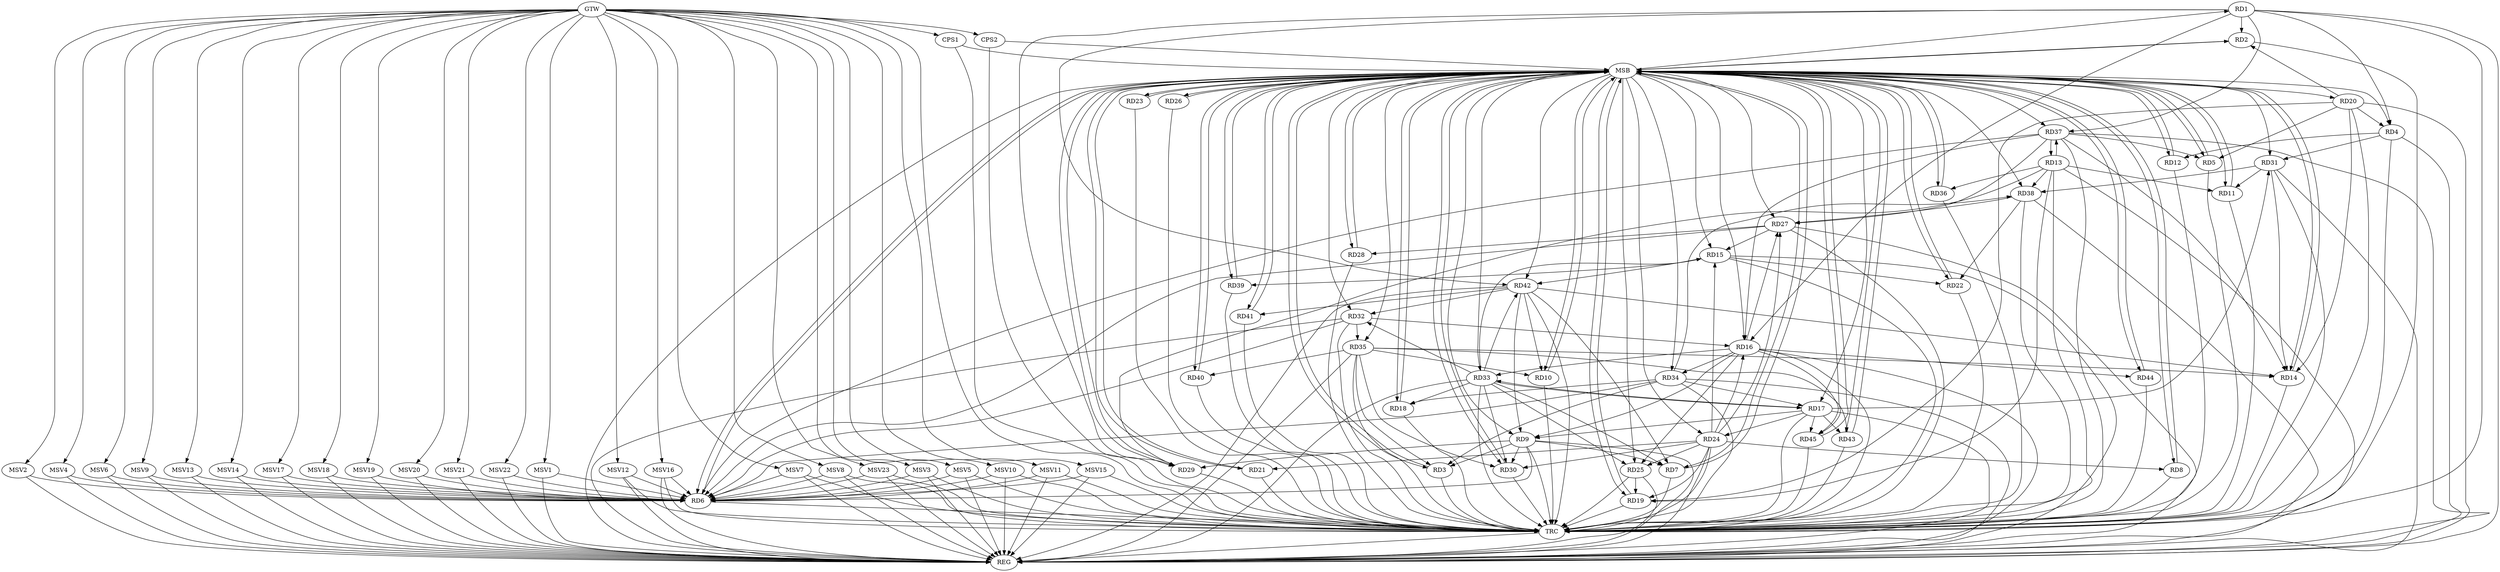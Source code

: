 strict digraph G {
  RD1 [ label="RD1" ];
  RD2 [ label="RD2" ];
  RD3 [ label="RD3" ];
  RD4 [ label="RD4" ];
  RD5 [ label="RD5" ];
  RD6 [ label="RD6" ];
  RD7 [ label="RD7" ];
  RD8 [ label="RD8" ];
  RD9 [ label="RD9" ];
  RD10 [ label="RD10" ];
  RD11 [ label="RD11" ];
  RD12 [ label="RD12" ];
  RD13 [ label="RD13" ];
  RD14 [ label="RD14" ];
  RD15 [ label="RD15" ];
  RD16 [ label="RD16" ];
  RD17 [ label="RD17" ];
  RD18 [ label="RD18" ];
  RD19 [ label="RD19" ];
  RD20 [ label="RD20" ];
  RD21 [ label="RD21" ];
  RD22 [ label="RD22" ];
  RD23 [ label="RD23" ];
  RD24 [ label="RD24" ];
  RD25 [ label="RD25" ];
  RD26 [ label="RD26" ];
  RD27 [ label="RD27" ];
  RD28 [ label="RD28" ];
  RD29 [ label="RD29" ];
  RD30 [ label="RD30" ];
  RD31 [ label="RD31" ];
  RD32 [ label="RD32" ];
  RD33 [ label="RD33" ];
  RD34 [ label="RD34" ];
  RD35 [ label="RD35" ];
  RD36 [ label="RD36" ];
  RD37 [ label="RD37" ];
  RD38 [ label="RD38" ];
  RD39 [ label="RD39" ];
  RD40 [ label="RD40" ];
  RD41 [ label="RD41" ];
  RD42 [ label="RD42" ];
  RD43 [ label="RD43" ];
  RD44 [ label="RD44" ];
  RD45 [ label="RD45" ];
  CPS1 [ label="CPS1" ];
  CPS2 [ label="CPS2" ];
  GTW [ label="GTW" ];
  REG [ label="REG" ];
  MSB [ label="MSB" ];
  TRC [ label="TRC" ];
  MSV1 [ label="MSV1" ];
  MSV2 [ label="MSV2" ];
  MSV3 [ label="MSV3" ];
  MSV4 [ label="MSV4" ];
  MSV5 [ label="MSV5" ];
  MSV6 [ label="MSV6" ];
  MSV7 [ label="MSV7" ];
  MSV8 [ label="MSV8" ];
  MSV9 [ label="MSV9" ];
  MSV10 [ label="MSV10" ];
  MSV11 [ label="MSV11" ];
  MSV12 [ label="MSV12" ];
  MSV13 [ label="MSV13" ];
  MSV14 [ label="MSV14" ];
  MSV15 [ label="MSV15" ];
  MSV16 [ label="MSV16" ];
  MSV17 [ label="MSV17" ];
  MSV18 [ label="MSV18" ];
  MSV19 [ label="MSV19" ];
  MSV20 [ label="MSV20" ];
  MSV21 [ label="MSV21" ];
  MSV22 [ label="MSV22" ];
  MSV23 [ label="MSV23" ];
  RD1 -> RD2;
  RD1 -> RD4;
  RD1 -> RD16;
  RD1 -> RD29;
  RD1 -> RD37;
  RD1 -> RD42;
  RD20 -> RD2;
  RD9 -> RD3;
  RD34 -> RD3;
  RD35 -> RD3;
  RD4 -> RD12;
  RD20 -> RD4;
  RD4 -> RD31;
  RD20 -> RD5;
  RD37 -> RD5;
  RD9 -> RD6;
  RD27 -> RD6;
  RD32 -> RD6;
  RD34 -> RD6;
  RD37 -> RD6;
  RD9 -> RD7;
  RD33 -> RD7;
  RD42 -> RD7;
  RD24 -> RD8;
  RD16 -> RD9;
  RD17 -> RD9;
  RD9 -> RD29;
  RD9 -> RD30;
  RD42 -> RD9;
  RD35 -> RD10;
  RD42 -> RD10;
  RD13 -> RD11;
  RD31 -> RD11;
  RD13 -> RD19;
  RD13 -> RD29;
  RD13 -> RD36;
  RD13 -> RD37;
  RD37 -> RD13;
  RD13 -> RD38;
  RD20 -> RD14;
  RD31 -> RD14;
  RD35 -> RD14;
  RD37 -> RD14;
  RD42 -> RD14;
  RD15 -> RD22;
  RD24 -> RD15;
  RD27 -> RD15;
  RD33 -> RD15;
  RD15 -> RD39;
  RD15 -> RD42;
  RD24 -> RD16;
  RD16 -> RD25;
  RD16 -> RD27;
  RD32 -> RD16;
  RD16 -> RD33;
  RD16 -> RD34;
  RD37 -> RD16;
  RD16 -> RD44;
  RD16 -> RD45;
  RD17 -> RD24;
  RD17 -> RD31;
  RD17 -> RD33;
  RD33 -> RD17;
  RD34 -> RD17;
  RD17 -> RD43;
  RD17 -> RD45;
  RD33 -> RD18;
  RD34 -> RD18;
  RD20 -> RD19;
  RD24 -> RD19;
  RD25 -> RD19;
  RD24 -> RD21;
  RD38 -> RD22;
  RD24 -> RD25;
  RD24 -> RD27;
  RD24 -> RD30;
  RD33 -> RD25;
  RD27 -> RD28;
  RD37 -> RD27;
  RD38 -> RD27;
  RD33 -> RD30;
  RD35 -> RD30;
  RD31 -> RD38;
  RD33 -> RD32;
  RD32 -> RD35;
  RD42 -> RD32;
  RD33 -> RD42;
  RD34 -> RD38;
  RD35 -> RD40;
  RD35 -> RD43;
  RD42 -> RD41;
  GTW -> CPS1;
  GTW -> CPS2;
  RD1 -> REG;
  RD4 -> REG;
  RD9 -> REG;
  RD13 -> REG;
  RD15 -> REG;
  RD16 -> REG;
  RD17 -> REG;
  RD20 -> REG;
  RD24 -> REG;
  RD25 -> REG;
  RD27 -> REG;
  RD31 -> REG;
  RD32 -> REG;
  RD33 -> REG;
  RD34 -> REG;
  RD35 -> REG;
  RD37 -> REG;
  RD38 -> REG;
  RD42 -> REG;
  RD2 -> MSB;
  MSB -> RD1;
  MSB -> RD22;
  MSB -> RD28;
  MSB -> RD29;
  MSB -> RD36;
  MSB -> REG;
  RD3 -> MSB;
  MSB -> RD5;
  MSB -> RD10;
  MSB -> RD18;
  MSB -> RD24;
  MSB -> RD32;
  MSB -> RD37;
  MSB -> RD42;
  MSB -> RD43;
  RD5 -> MSB;
  MSB -> RD8;
  RD6 -> MSB;
  RD7 -> MSB;
  MSB -> RD3;
  MSB -> RD12;
  MSB -> RD35;
  RD8 -> MSB;
  MSB -> RD21;
  MSB -> RD38;
  RD10 -> MSB;
  MSB -> RD16;
  MSB -> RD33;
  RD11 -> MSB;
  MSB -> RD4;
  MSB -> RD20;
  MSB -> RD26;
  MSB -> RD34;
  RD12 -> MSB;
  MSB -> RD2;
  MSB -> RD6;
  MSB -> RD17;
  MSB -> RD30;
  MSB -> RD45;
  RD14 -> MSB;
  MSB -> RD25;
  MSB -> RD39;
  RD18 -> MSB;
  RD19 -> MSB;
  MSB -> RD9;
  MSB -> RD23;
  MSB -> RD31;
  RD21 -> MSB;
  MSB -> RD19;
  RD22 -> MSB;
  MSB -> RD40;
  RD23 -> MSB;
  MSB -> RD27;
  MSB -> RD44;
  RD26 -> MSB;
  MSB -> RD11;
  RD28 -> MSB;
  RD29 -> MSB;
  RD30 -> MSB;
  MSB -> RD15;
  MSB -> RD41;
  RD36 -> MSB;
  RD39 -> MSB;
  RD40 -> MSB;
  MSB -> RD14;
  RD41 -> MSB;
  RD43 -> MSB;
  RD44 -> MSB;
  RD45 -> MSB;
  MSB -> RD7;
  CPS1 -> MSB;
  CPS2 -> MSB;
  RD1 -> TRC;
  RD2 -> TRC;
  RD3 -> TRC;
  RD4 -> TRC;
  RD5 -> TRC;
  RD6 -> TRC;
  RD7 -> TRC;
  RD8 -> TRC;
  RD9 -> TRC;
  RD10 -> TRC;
  RD11 -> TRC;
  RD12 -> TRC;
  RD13 -> TRC;
  RD14 -> TRC;
  RD15 -> TRC;
  RD16 -> TRC;
  RD17 -> TRC;
  RD18 -> TRC;
  RD19 -> TRC;
  RD20 -> TRC;
  RD21 -> TRC;
  RD22 -> TRC;
  RD23 -> TRC;
  RD24 -> TRC;
  RD25 -> TRC;
  RD26 -> TRC;
  RD27 -> TRC;
  RD28 -> TRC;
  RD29 -> TRC;
  RD30 -> TRC;
  RD31 -> TRC;
  RD32 -> TRC;
  RD33 -> TRC;
  RD34 -> TRC;
  RD35 -> TRC;
  RD36 -> TRC;
  RD37 -> TRC;
  RD38 -> TRC;
  RD39 -> TRC;
  RD40 -> TRC;
  RD41 -> TRC;
  RD42 -> TRC;
  RD43 -> TRC;
  RD44 -> TRC;
  RD45 -> TRC;
  CPS1 -> TRC;
  CPS2 -> TRC;
  GTW -> TRC;
  TRC -> REG;
  MSV1 -> RD6;
  MSV2 -> RD6;
  MSV3 -> RD6;
  MSV4 -> RD6;
  MSV5 -> RD6;
  MSV6 -> RD6;
  MSV7 -> RD6;
  GTW -> MSV1;
  MSV1 -> REG;
  GTW -> MSV2;
  MSV2 -> REG;
  GTW -> MSV3;
  MSV3 -> REG;
  MSV3 -> TRC;
  GTW -> MSV4;
  MSV4 -> REG;
  GTW -> MSV5;
  MSV5 -> REG;
  MSV5 -> TRC;
  GTW -> MSV6;
  MSV6 -> REG;
  GTW -> MSV7;
  MSV7 -> REG;
  MSV7 -> TRC;
  MSV8 -> RD6;
  MSV9 -> RD6;
  MSV10 -> RD6;
  MSV11 -> RD6;
  GTW -> MSV8;
  MSV8 -> REG;
  MSV8 -> TRC;
  GTW -> MSV9;
  MSV9 -> REG;
  GTW -> MSV10;
  MSV10 -> REG;
  MSV10 -> TRC;
  GTW -> MSV11;
  MSV11 -> REG;
  MSV11 -> TRC;
  MSV12 -> RD6;
  GTW -> MSV12;
  MSV12 -> REG;
  MSV12 -> TRC;
  MSV13 -> RD6;
  MSV14 -> RD6;
  GTW -> MSV13;
  MSV13 -> REG;
  GTW -> MSV14;
  MSV14 -> REG;
  MSV15 -> RD6;
  MSV16 -> RD6;
  GTW -> MSV15;
  MSV15 -> REG;
  MSV15 -> TRC;
  GTW -> MSV16;
  MSV16 -> REG;
  MSV16 -> TRC;
  MSV17 -> RD6;
  GTW -> MSV17;
  MSV17 -> REG;
  MSV18 -> RD6;
  MSV19 -> RD6;
  GTW -> MSV18;
  MSV18 -> REG;
  GTW -> MSV19;
  MSV19 -> REG;
  MSV20 -> RD6;
  MSV21 -> RD6;
  MSV22 -> RD6;
  MSV23 -> RD6;
  GTW -> MSV20;
  MSV20 -> REG;
  GTW -> MSV21;
  MSV21 -> REG;
  GTW -> MSV22;
  MSV22 -> REG;
  GTW -> MSV23;
  MSV23 -> REG;
  MSV23 -> TRC;
}
